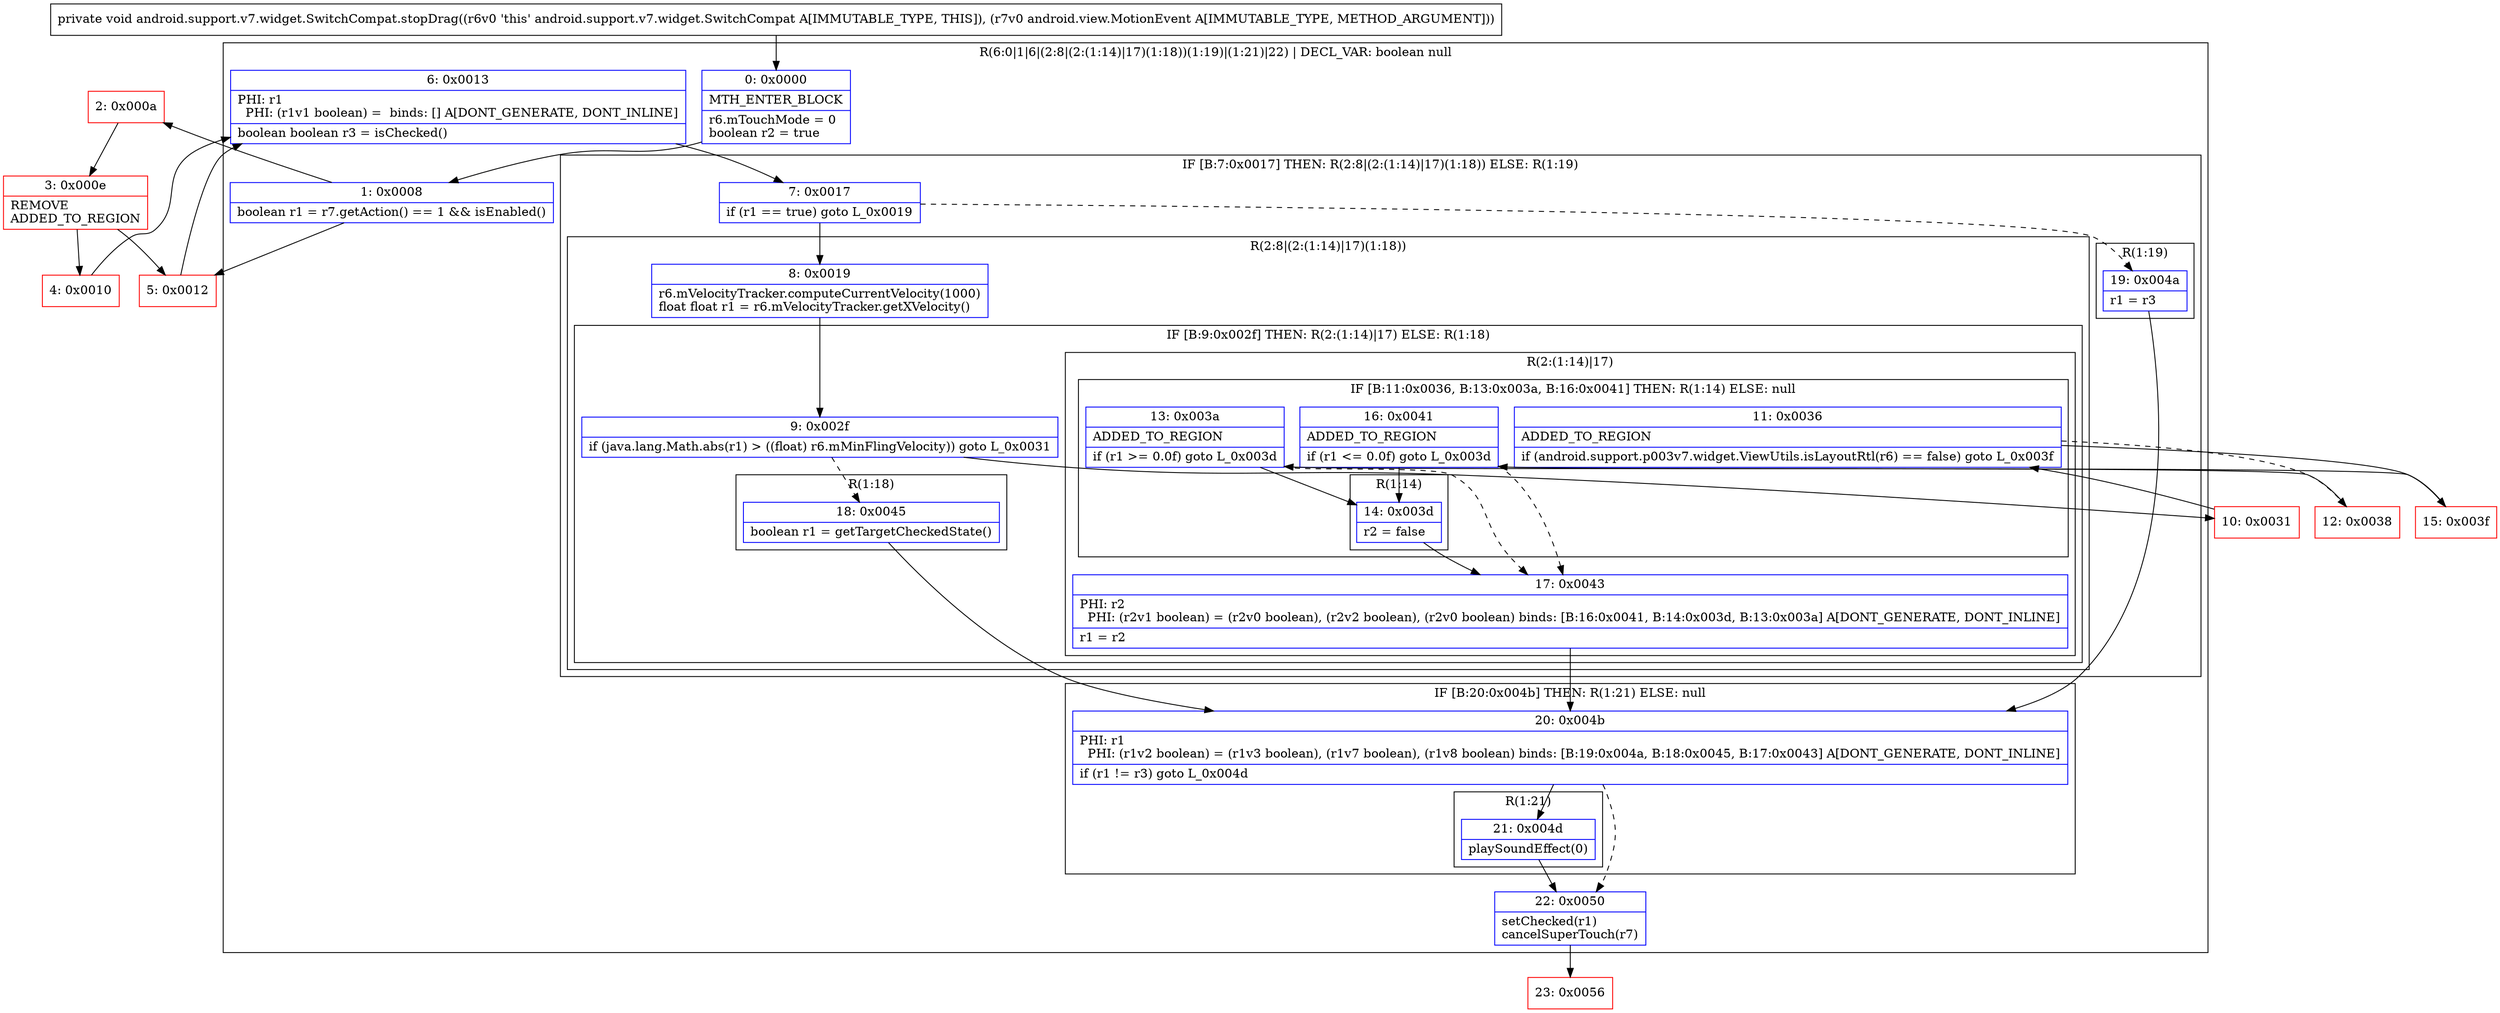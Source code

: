 digraph "CFG forandroid.support.v7.widget.SwitchCompat.stopDrag(Landroid\/view\/MotionEvent;)V" {
subgraph cluster_Region_2111752778 {
label = "R(6:0|1|6|(2:8|(2:(1:14)|17)(1:18))(1:19)|(1:21)|22) | DECL_VAR: boolean null\l";
node [shape=record,color=blue];
Node_0 [shape=record,label="{0\:\ 0x0000|MTH_ENTER_BLOCK\l|r6.mTouchMode = 0\lboolean r2 = true\l}"];
Node_1 [shape=record,label="{1\:\ 0x0008|boolean r1 = r7.getAction() == 1 && isEnabled()\l}"];
Node_6 [shape=record,label="{6\:\ 0x0013|PHI: r1 \l  PHI: (r1v1 boolean) =  binds: [] A[DONT_GENERATE, DONT_INLINE]\l|boolean boolean r3 = isChecked()\l}"];
subgraph cluster_IfRegion_34304544 {
label = "IF [B:7:0x0017] THEN: R(2:8|(2:(1:14)|17)(1:18)) ELSE: R(1:19)";
node [shape=record,color=blue];
Node_7 [shape=record,label="{7\:\ 0x0017|if (r1 == true) goto L_0x0019\l}"];
subgraph cluster_Region_1229895590 {
label = "R(2:8|(2:(1:14)|17)(1:18))";
node [shape=record,color=blue];
Node_8 [shape=record,label="{8\:\ 0x0019|r6.mVelocityTracker.computeCurrentVelocity(1000)\lfloat float r1 = r6.mVelocityTracker.getXVelocity()\l}"];
subgraph cluster_IfRegion_596470738 {
label = "IF [B:9:0x002f] THEN: R(2:(1:14)|17) ELSE: R(1:18)";
node [shape=record,color=blue];
Node_9 [shape=record,label="{9\:\ 0x002f|if (java.lang.Math.abs(r1) \> ((float) r6.mMinFlingVelocity)) goto L_0x0031\l}"];
subgraph cluster_Region_1034577179 {
label = "R(2:(1:14)|17)";
node [shape=record,color=blue];
subgraph cluster_IfRegion_1450538809 {
label = "IF [B:11:0x0036, B:13:0x003a, B:16:0x0041] THEN: R(1:14) ELSE: null";
node [shape=record,color=blue];
Node_11 [shape=record,label="{11\:\ 0x0036|ADDED_TO_REGION\l|if (android.support.p003v7.widget.ViewUtils.isLayoutRtl(r6) == false) goto L_0x003f\l}"];
Node_13 [shape=record,label="{13\:\ 0x003a|ADDED_TO_REGION\l|if (r1 \>= 0.0f) goto L_0x003d\l}"];
Node_16 [shape=record,label="{16\:\ 0x0041|ADDED_TO_REGION\l|if (r1 \<= 0.0f) goto L_0x003d\l}"];
subgraph cluster_Region_541780509 {
label = "R(1:14)";
node [shape=record,color=blue];
Node_14 [shape=record,label="{14\:\ 0x003d|r2 = false\l}"];
}
}
Node_17 [shape=record,label="{17\:\ 0x0043|PHI: r2 \l  PHI: (r2v1 boolean) = (r2v0 boolean), (r2v2 boolean), (r2v0 boolean) binds: [B:16:0x0041, B:14:0x003d, B:13:0x003a] A[DONT_GENERATE, DONT_INLINE]\l|r1 = r2\l}"];
}
subgraph cluster_Region_277695973 {
label = "R(1:18)";
node [shape=record,color=blue];
Node_18 [shape=record,label="{18\:\ 0x0045|boolean r1 = getTargetCheckedState()\l}"];
}
}
}
subgraph cluster_Region_151807153 {
label = "R(1:19)";
node [shape=record,color=blue];
Node_19 [shape=record,label="{19\:\ 0x004a|r1 = r3\l}"];
}
}
subgraph cluster_IfRegion_2120314255 {
label = "IF [B:20:0x004b] THEN: R(1:21) ELSE: null";
node [shape=record,color=blue];
Node_20 [shape=record,label="{20\:\ 0x004b|PHI: r1 \l  PHI: (r1v2 boolean) = (r1v3 boolean), (r1v7 boolean), (r1v8 boolean) binds: [B:19:0x004a, B:18:0x0045, B:17:0x0043] A[DONT_GENERATE, DONT_INLINE]\l|if (r1 != r3) goto L_0x004d\l}"];
subgraph cluster_Region_1163091900 {
label = "R(1:21)";
node [shape=record,color=blue];
Node_21 [shape=record,label="{21\:\ 0x004d|playSoundEffect(0)\l}"];
}
}
Node_22 [shape=record,label="{22\:\ 0x0050|setChecked(r1)\lcancelSuperTouch(r7)\l}"];
}
Node_2 [shape=record,color=red,label="{2\:\ 0x000a}"];
Node_3 [shape=record,color=red,label="{3\:\ 0x000e|REMOVE\lADDED_TO_REGION\l}"];
Node_4 [shape=record,color=red,label="{4\:\ 0x0010}"];
Node_5 [shape=record,color=red,label="{5\:\ 0x0012}"];
Node_10 [shape=record,color=red,label="{10\:\ 0x0031}"];
Node_12 [shape=record,color=red,label="{12\:\ 0x0038}"];
Node_15 [shape=record,color=red,label="{15\:\ 0x003f}"];
Node_23 [shape=record,color=red,label="{23\:\ 0x0056}"];
MethodNode[shape=record,label="{private void android.support.v7.widget.SwitchCompat.stopDrag((r6v0 'this' android.support.v7.widget.SwitchCompat A[IMMUTABLE_TYPE, THIS]), (r7v0 android.view.MotionEvent A[IMMUTABLE_TYPE, METHOD_ARGUMENT])) }"];
MethodNode -> Node_0;
Node_0 -> Node_1;
Node_1 -> Node_2;
Node_1 -> Node_5;
Node_6 -> Node_7;
Node_7 -> Node_8;
Node_7 -> Node_19[style=dashed];
Node_8 -> Node_9;
Node_9 -> Node_10;
Node_9 -> Node_18[style=dashed];
Node_11 -> Node_12[style=dashed];
Node_11 -> Node_15;
Node_13 -> Node_14;
Node_13 -> Node_17[style=dashed];
Node_16 -> Node_14;
Node_16 -> Node_17[style=dashed];
Node_14 -> Node_17;
Node_17 -> Node_20;
Node_18 -> Node_20;
Node_19 -> Node_20;
Node_20 -> Node_21;
Node_20 -> Node_22[style=dashed];
Node_21 -> Node_22;
Node_22 -> Node_23;
Node_2 -> Node_3;
Node_3 -> Node_4;
Node_3 -> Node_5;
Node_4 -> Node_6;
Node_5 -> Node_6;
Node_10 -> Node_11;
Node_12 -> Node_13;
Node_15 -> Node_16;
}

